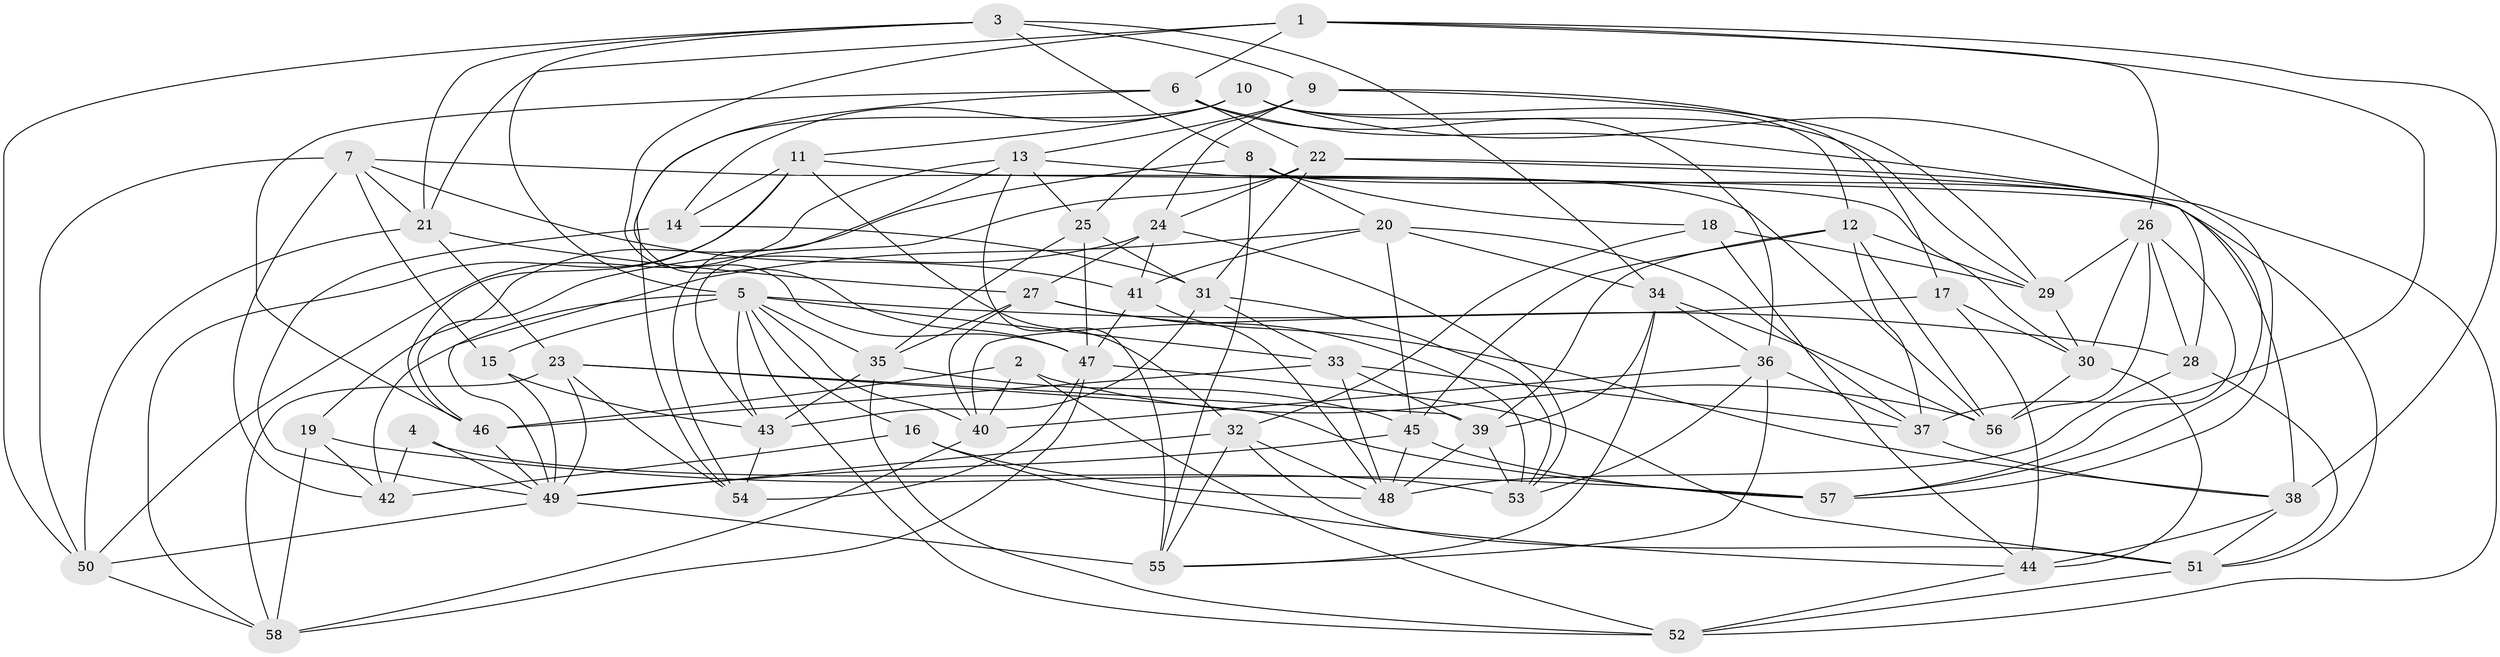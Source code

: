 // original degree distribution, {4: 1.0}
// Generated by graph-tools (version 1.1) at 2025/26/03/09/25 03:26:53]
// undirected, 58 vertices, 168 edges
graph export_dot {
graph [start="1"]
  node [color=gray90,style=filled];
  1;
  2;
  3;
  4;
  5;
  6;
  7;
  8;
  9;
  10;
  11;
  12;
  13;
  14;
  15;
  16;
  17;
  18;
  19;
  20;
  21;
  22;
  23;
  24;
  25;
  26;
  27;
  28;
  29;
  30;
  31;
  32;
  33;
  34;
  35;
  36;
  37;
  38;
  39;
  40;
  41;
  42;
  43;
  44;
  45;
  46;
  47;
  48;
  49;
  50;
  51;
  52;
  53;
  54;
  55;
  56;
  57;
  58;
  1 -- 6 [weight=1.0];
  1 -- 21 [weight=1.0];
  1 -- 26 [weight=1.0];
  1 -- 37 [weight=1.0];
  1 -- 38 [weight=1.0];
  1 -- 47 [weight=1.0];
  2 -- 40 [weight=1.0];
  2 -- 46 [weight=1.0];
  2 -- 52 [weight=1.0];
  2 -- 56 [weight=1.0];
  3 -- 5 [weight=1.0];
  3 -- 8 [weight=1.0];
  3 -- 9 [weight=1.0];
  3 -- 21 [weight=1.0];
  3 -- 34 [weight=1.0];
  3 -- 50 [weight=1.0];
  4 -- 42 [weight=2.0];
  4 -- 49 [weight=1.0];
  4 -- 53 [weight=1.0];
  5 -- 15 [weight=1.0];
  5 -- 16 [weight=1.0];
  5 -- 28 [weight=1.0];
  5 -- 33 [weight=1.0];
  5 -- 35 [weight=1.0];
  5 -- 40 [weight=1.0];
  5 -- 42 [weight=1.0];
  5 -- 43 [weight=1.0];
  5 -- 52 [weight=1.0];
  6 -- 22 [weight=1.0];
  6 -- 28 [weight=1.0];
  6 -- 36 [weight=1.0];
  6 -- 46 [weight=1.0];
  6 -- 47 [weight=1.0];
  7 -- 15 [weight=1.0];
  7 -- 21 [weight=1.0];
  7 -- 30 [weight=1.0];
  7 -- 41 [weight=1.0];
  7 -- 42 [weight=1.0];
  7 -- 50 [weight=1.0];
  8 -- 18 [weight=1.0];
  8 -- 19 [weight=1.0];
  8 -- 20 [weight=1.0];
  8 -- 38 [weight=1.0];
  8 -- 55 [weight=1.0];
  9 -- 13 [weight=1.0];
  9 -- 17 [weight=1.0];
  9 -- 24 [weight=1.0];
  9 -- 25 [weight=1.0];
  9 -- 29 [weight=1.0];
  10 -- 11 [weight=1.0];
  10 -- 12 [weight=1.0];
  10 -- 14 [weight=1.0];
  10 -- 29 [weight=1.0];
  10 -- 54 [weight=1.0];
  10 -- 57 [weight=1.0];
  11 -- 14 [weight=1.0];
  11 -- 32 [weight=1.0];
  11 -- 46 [weight=1.0];
  11 -- 51 [weight=1.0];
  11 -- 58 [weight=1.0];
  12 -- 29 [weight=1.0];
  12 -- 37 [weight=1.0];
  12 -- 39 [weight=1.0];
  12 -- 45 [weight=1.0];
  12 -- 56 [weight=1.0];
  13 -- 25 [weight=1.0];
  13 -- 50 [weight=1.0];
  13 -- 54 [weight=1.0];
  13 -- 55 [weight=1.0];
  13 -- 56 [weight=1.0];
  14 -- 31 [weight=1.0];
  14 -- 49 [weight=1.0];
  15 -- 43 [weight=1.0];
  15 -- 49 [weight=1.0];
  16 -- 42 [weight=1.0];
  16 -- 44 [weight=1.0];
  16 -- 48 [weight=1.0];
  17 -- 30 [weight=1.0];
  17 -- 40 [weight=1.0];
  17 -- 44 [weight=1.0];
  18 -- 29 [weight=1.0];
  18 -- 32 [weight=1.0];
  18 -- 44 [weight=1.0];
  19 -- 42 [weight=1.0];
  19 -- 57 [weight=1.0];
  19 -- 58 [weight=1.0];
  20 -- 34 [weight=1.0];
  20 -- 37 [weight=1.0];
  20 -- 41 [weight=1.0];
  20 -- 45 [weight=1.0];
  20 -- 49 [weight=1.0];
  21 -- 23 [weight=1.0];
  21 -- 27 [weight=1.0];
  21 -- 50 [weight=1.0];
  22 -- 24 [weight=1.0];
  22 -- 31 [weight=1.0];
  22 -- 43 [weight=1.0];
  22 -- 52 [weight=1.0];
  22 -- 57 [weight=1.0];
  23 -- 39 [weight=1.0];
  23 -- 49 [weight=1.0];
  23 -- 54 [weight=1.0];
  23 -- 57 [weight=1.0];
  23 -- 58 [weight=1.0];
  24 -- 27 [weight=1.0];
  24 -- 41 [weight=1.0];
  24 -- 46 [weight=1.0];
  24 -- 53 [weight=1.0];
  25 -- 31 [weight=1.0];
  25 -- 35 [weight=1.0];
  25 -- 47 [weight=2.0];
  26 -- 28 [weight=1.0];
  26 -- 29 [weight=1.0];
  26 -- 30 [weight=1.0];
  26 -- 56 [weight=1.0];
  26 -- 57 [weight=1.0];
  27 -- 35 [weight=1.0];
  27 -- 38 [weight=1.0];
  27 -- 40 [weight=1.0];
  27 -- 53 [weight=1.0];
  28 -- 48 [weight=2.0];
  28 -- 51 [weight=1.0];
  29 -- 30 [weight=1.0];
  30 -- 44 [weight=1.0];
  30 -- 56 [weight=1.0];
  31 -- 33 [weight=1.0];
  31 -- 43 [weight=1.0];
  31 -- 53 [weight=1.0];
  32 -- 48 [weight=1.0];
  32 -- 49 [weight=1.0];
  32 -- 51 [weight=1.0];
  32 -- 55 [weight=1.0];
  33 -- 37 [weight=1.0];
  33 -- 39 [weight=1.0];
  33 -- 46 [weight=1.0];
  33 -- 48 [weight=1.0];
  34 -- 36 [weight=1.0];
  34 -- 39 [weight=1.0];
  34 -- 55 [weight=1.0];
  34 -- 56 [weight=1.0];
  35 -- 43 [weight=1.0];
  35 -- 45 [weight=1.0];
  35 -- 52 [weight=1.0];
  36 -- 37 [weight=1.0];
  36 -- 40 [weight=1.0];
  36 -- 53 [weight=1.0];
  36 -- 55 [weight=1.0];
  37 -- 38 [weight=1.0];
  38 -- 44 [weight=1.0];
  38 -- 51 [weight=1.0];
  39 -- 48 [weight=1.0];
  39 -- 53 [weight=1.0];
  40 -- 58 [weight=1.0];
  41 -- 47 [weight=2.0];
  41 -- 48 [weight=1.0];
  43 -- 54 [weight=1.0];
  44 -- 52 [weight=1.0];
  45 -- 48 [weight=1.0];
  45 -- 49 [weight=1.0];
  45 -- 57 [weight=1.0];
  46 -- 49 [weight=1.0];
  47 -- 51 [weight=1.0];
  47 -- 54 [weight=2.0];
  47 -- 58 [weight=1.0];
  49 -- 50 [weight=1.0];
  49 -- 55 [weight=1.0];
  50 -- 58 [weight=1.0];
  51 -- 52 [weight=1.0];
}
